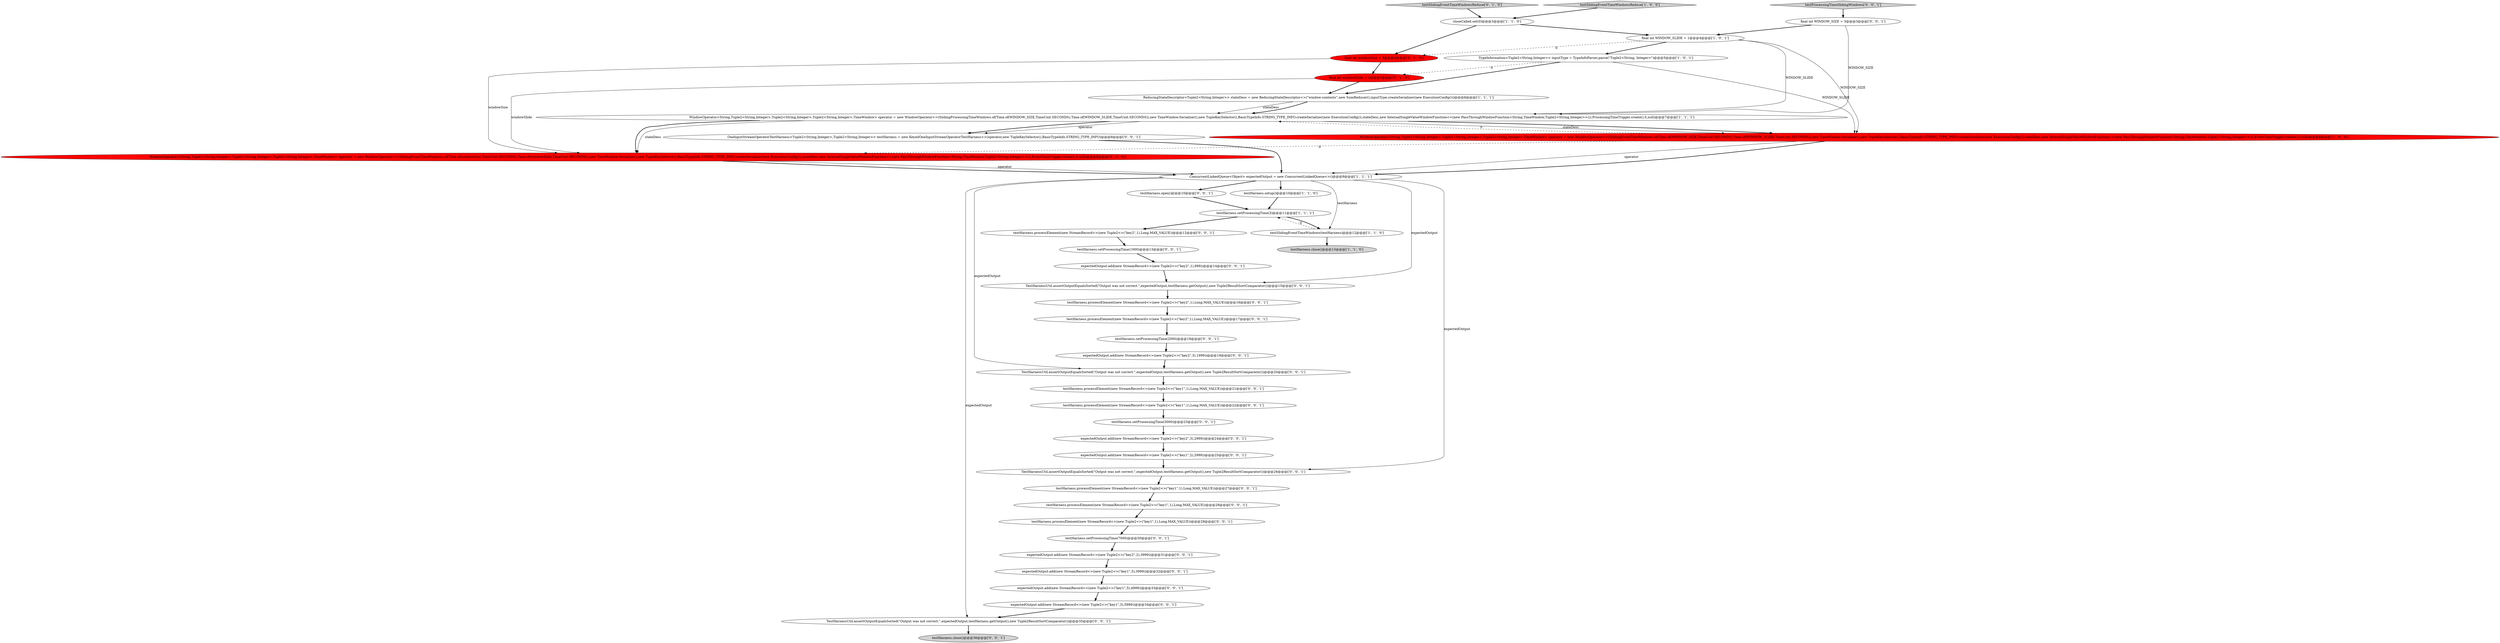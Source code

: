 digraph {
10 [style = filled, label = "TypeInformation<Tuple2<String,Integer>> inputType = TypeInfoParser.parse(\"Tuple2<String, Integer>\")@@@5@@@['1', '0', '1']", fillcolor = white, shape = ellipse image = "AAA0AAABBB1BBB"];
26 [style = filled, label = "expectedOutput.add(new StreamRecord<>(new Tuple2<>(\"key2\",3),2999))@@@24@@@['0', '0', '1']", fillcolor = white, shape = ellipse image = "AAA0AAABBB3BBB"];
11 [style = filled, label = "WindowOperator<String,Tuple2<String,Integer>,Tuple2<String,Integer>,Tuple2<String,Integer>,TimeWindow> operator = new WindowOperator<>(SlidingProcessingTimeWindows.of(Time.of(WINDOW_SIZE,TimeUnit.SECONDS),Time.of(WINDOW_SLIDE,TimeUnit.SECONDS)),new TimeWindow.Serializer(),new TupleKeySelector(),BasicTypeInfo.STRING_TYPE_INFO.createSerializer(new ExecutionConfig()),stateDesc,new InternalSingleValueWindowFunction<>(new PassThroughWindowFunction<String,TimeWindow,Tuple2<String,Integer>>()),ProcessingTimeTrigger.create(),0,null)@@@7@@@['1', '1', '1']", fillcolor = white, shape = ellipse image = "AAA0AAABBB1BBB"];
24 [style = filled, label = "expectedOutput.add(new StreamRecord<>(new Tuple2<>(\"key2\",1),999))@@@14@@@['0', '0', '1']", fillcolor = white, shape = ellipse image = "AAA0AAABBB3BBB"];
27 [style = filled, label = "TestHarnessUtil.assertOutputEqualsSorted(\"Output was not correct.\",expectedOutput,testHarness.getOutput(),new Tuple2ResultSortComparator())@@@26@@@['0', '0', '1']", fillcolor = white, shape = ellipse image = "AAA0AAABBB3BBB"];
43 [style = filled, label = "testHarness.open()@@@10@@@['0', '0', '1']", fillcolor = white, shape = ellipse image = "AAA0AAABBB3BBB"];
44 [style = filled, label = "testHarness.processElement(new StreamRecord<>(new Tuple2<>(\"key1\",1),Long.MAX_VALUE))@@@28@@@['0', '0', '1']", fillcolor = white, shape = ellipse image = "AAA0AAABBB3BBB"];
15 [style = filled, label = "WindowOperator<String,Tuple2<String,Integer>,Tuple2<String,Integer>,Tuple2<String,Integer>,TimeWindow> operator = new WindowOperator<>(SlidingEventTimeWindows.of(Time.of(windowSize,TimeUnit.SECONDS),Time.of(windowSlide,TimeUnit.SECONDS)),new TimeWindow.Serializer(),new TupleKeySelector(),BasicTypeInfo.STRING_TYPE_INFO.createSerializer(new ExecutionConfig()),stateDesc,new InternalSingleValueWindowFunction<>(new PassThroughWindowFunction<String,TimeWindow,Tuple2<String,Integer>>()),EventTimeTrigger.create(),0,null)@@@8@@@['0', '1', '0']", fillcolor = red, shape = ellipse image = "AAA1AAABBB2BBB"];
14 [style = filled, label = "final int windowSlide = 1@@@5@@@['0', '1', '0']", fillcolor = red, shape = ellipse image = "AAA1AAABBB2BBB"];
29 [style = filled, label = "TestHarnessUtil.assertOutputEqualsSorted(\"Output was not correct.\",expectedOutput,testHarness.getOutput(),new Tuple2ResultSortComparator())@@@15@@@['0', '0', '1']", fillcolor = white, shape = ellipse image = "AAA0AAABBB3BBB"];
18 [style = filled, label = "testHarness.processElement(new StreamRecord<>(new Tuple2<>(\"key2\",1),Long.MAX_VALUE))@@@16@@@['0', '0', '1']", fillcolor = white, shape = ellipse image = "AAA0AAABBB3BBB"];
28 [style = filled, label = "testHarness.processElement(new StreamRecord<>(new Tuple2<>(\"key1\",1),Long.MAX_VALUE))@@@27@@@['0', '0', '1']", fillcolor = white, shape = ellipse image = "AAA0AAABBB3BBB"];
30 [style = filled, label = "TestHarnessUtil.assertOutputEqualsSorted(\"Output was not correct.\",expectedOutput,testHarness.getOutput(),new Tuple2ResultSortComparator())@@@20@@@['0', '0', '1']", fillcolor = white, shape = ellipse image = "AAA0AAABBB3BBB"];
2 [style = filled, label = "ReducingStateDescriptor<Tuple2<String,Integer>> stateDesc = new ReducingStateDescriptor<>(\"window-contents\",new SumReducer(),inputType.createSerializer(new ExecutionConfig()))@@@6@@@['1', '1', '1']", fillcolor = white, shape = ellipse image = "AAA0AAABBB1BBB"];
39 [style = filled, label = "TestHarnessUtil.assertOutputEqualsSorted(\"Output was not correct.\",expectedOutput,testHarness.getOutput(),new Tuple2ResultSortComparator())@@@35@@@['0', '0', '1']", fillcolor = white, shape = ellipse image = "AAA0AAABBB3BBB"];
38 [style = filled, label = "testHarness.setProcessingTime(3000)@@@23@@@['0', '0', '1']", fillcolor = white, shape = ellipse image = "AAA0AAABBB3BBB"];
3 [style = filled, label = "WindowOperator<String,Tuple2<String,Integer>,Tuple2<String,Integer>,Tuple2<String,Integer>,TimeWindow> operator = new WindowOperator<>(SlidingEventTimeWindows.of(Time.of(WINDOW_SIZE,TimeUnit.SECONDS),Time.of(WINDOW_SLIDE,TimeUnit.SECONDS)),new TimeWindow.Serializer(),new TupleKeySelector(),BasicTypeInfo.STRING_TYPE_INFO.createSerializer(new ExecutionConfig()),stateDesc,new InternalSingleValueWindowFunction<>(new PassThroughWindowFunction<String,TimeWindow,Tuple2<String,Integer>>()),EventTimeTrigger.create(),0,null)@@@8@@@['1', '0', '0']", fillcolor = red, shape = ellipse image = "AAA1AAABBB1BBB"];
0 [style = filled, label = "testHarness.setup()@@@10@@@['1', '1', '0']", fillcolor = white, shape = ellipse image = "AAA0AAABBB1BBB"];
33 [style = filled, label = "expectedOutput.add(new StreamRecord<>(new Tuple2<>(\"key2\",3),1999))@@@19@@@['0', '0', '1']", fillcolor = white, shape = ellipse image = "AAA0AAABBB3BBB"];
20 [style = filled, label = "testHarness.setProcessingTime(1000)@@@13@@@['0', '0', '1']", fillcolor = white, shape = ellipse image = "AAA0AAABBB3BBB"];
8 [style = filled, label = "testSlidingEventTimeWindowsReduce['1', '0', '0']", fillcolor = lightgray, shape = diamond image = "AAA0AAABBB1BBB"];
1 [style = filled, label = "final int WINDOW_SLIDE = 1@@@4@@@['1', '0', '1']", fillcolor = white, shape = ellipse image = "AAA0AAABBB1BBB"];
17 [style = filled, label = "testProcessingTimeSlidingWindows['0', '0', '1']", fillcolor = lightgray, shape = diamond image = "AAA0AAABBB3BBB"];
32 [style = filled, label = "testHarness.close()@@@36@@@['0', '0', '1']", fillcolor = lightgray, shape = ellipse image = "AAA0AAABBB3BBB"];
41 [style = filled, label = "testHarness.processElement(new StreamRecord<>(new Tuple2<>(\"key1\",1),Long.MAX_VALUE))@@@22@@@['0', '0', '1']", fillcolor = white, shape = ellipse image = "AAA0AAABBB3BBB"];
36 [style = filled, label = "expectedOutput.add(new StreamRecord<>(new Tuple2<>(\"key1\",5),3999))@@@32@@@['0', '0', '1']", fillcolor = white, shape = ellipse image = "AAA0AAABBB3BBB"];
13 [style = filled, label = "testSlidingEventTimeWindowsReduce['0', '1', '0']", fillcolor = lightgray, shape = diamond image = "AAA0AAABBB2BBB"];
4 [style = filled, label = "ConcurrentLinkedQueue<Object> expectedOutput = new ConcurrentLinkedQueue<>()@@@9@@@['1', '1', '1']", fillcolor = white, shape = ellipse image = "AAA0AAABBB1BBB"];
6 [style = filled, label = "closeCalled.set(0)@@@3@@@['1', '1', '0']", fillcolor = white, shape = ellipse image = "AAA0AAABBB1BBB"];
35 [style = filled, label = "expectedOutput.add(new StreamRecord<>(new Tuple2<>(\"key1\",3),5999))@@@34@@@['0', '0', '1']", fillcolor = white, shape = ellipse image = "AAA0AAABBB3BBB"];
42 [style = filled, label = "OneInputStreamOperatorTestHarness<Tuple2<String,Integer>,Tuple2<String,Integer>> testHarness = new KeyedOneInputStreamOperatorTestHarness<>(operator,new TupleKeySelector(),BasicTypeInfo.STRING_TYPE_INFO)@@@8@@@['0', '0', '1']", fillcolor = white, shape = ellipse image = "AAA0AAABBB3BBB"];
5 [style = filled, label = "testSlidingEventTimeWindows(testHarness)@@@12@@@['1', '1', '0']", fillcolor = white, shape = ellipse image = "AAA0AAABBB1BBB"];
12 [style = filled, label = "final int windowSize = 3@@@4@@@['0', '1', '0']", fillcolor = red, shape = ellipse image = "AAA1AAABBB2BBB"];
25 [style = filled, label = "expectedOutput.add(new StreamRecord<>(new Tuple2<>(\"key1\",5),4999))@@@33@@@['0', '0', '1']", fillcolor = white, shape = ellipse image = "AAA0AAABBB3BBB"];
9 [style = filled, label = "testHarness.setProcessingTime(3)@@@11@@@['1', '1', '1']", fillcolor = white, shape = ellipse image = "AAA0AAABBB1BBB"];
19 [style = filled, label = "testHarness.processElement(new StreamRecord<>(new Tuple2<>(\"key2\",1),Long.MAX_VALUE))@@@12@@@['0', '0', '1']", fillcolor = white, shape = ellipse image = "AAA0AAABBB3BBB"];
34 [style = filled, label = "expectedOutput.add(new StreamRecord<>(new Tuple2<>(\"key1\",2),2999))@@@25@@@['0', '0', '1']", fillcolor = white, shape = ellipse image = "AAA0AAABBB3BBB"];
7 [style = filled, label = "testHarness.close()@@@13@@@['1', '1', '0']", fillcolor = lightgray, shape = ellipse image = "AAA0AAABBB1BBB"];
16 [style = filled, label = "testHarness.setProcessingTime(2000)@@@18@@@['0', '0', '1']", fillcolor = white, shape = ellipse image = "AAA0AAABBB3BBB"];
31 [style = filled, label = "testHarness.processElement(new StreamRecord<>(new Tuple2<>(\"key1\",1),Long.MAX_VALUE))@@@29@@@['0', '0', '1']", fillcolor = white, shape = ellipse image = "AAA0AAABBB3BBB"];
22 [style = filled, label = "testHarness.processElement(new StreamRecord<>(new Tuple2<>(\"key1\",1),Long.MAX_VALUE))@@@21@@@['0', '0', '1']", fillcolor = white, shape = ellipse image = "AAA0AAABBB3BBB"];
40 [style = filled, label = "testHarness.setProcessingTime(7000)@@@30@@@['0', '0', '1']", fillcolor = white, shape = ellipse image = "AAA0AAABBB3BBB"];
21 [style = filled, label = "testHarness.processElement(new StreamRecord<>(new Tuple2<>(\"key2\",1),Long.MAX_VALUE))@@@17@@@['0', '0', '1']", fillcolor = white, shape = ellipse image = "AAA0AAABBB3BBB"];
23 [style = filled, label = "final int WINDOW_SIZE = 3@@@3@@@['0', '0', '1']", fillcolor = white, shape = ellipse image = "AAA0AAABBB3BBB"];
37 [style = filled, label = "expectedOutput.add(new StreamRecord<>(new Tuple2<>(\"key2\",2),3999))@@@31@@@['0', '0', '1']", fillcolor = white, shape = ellipse image = "AAA0AAABBB3BBB"];
0->9 [style = bold, label=""];
30->22 [style = bold, label=""];
4->43 [style = bold, label=""];
11->3 [style = solid, label="stateDesc"];
11->15 [style = solid, label="stateDesc"];
4->30 [style = solid, label="expectedOutput"];
37->36 [style = bold, label=""];
14->15 [style = solid, label="windowSlide"];
2->11 [style = solid, label="stateDesc"];
4->29 [style = solid, label="expectedOutput"];
23->11 [style = solid, label="WINDOW_SIZE"];
19->20 [style = bold, label=""];
27->28 [style = bold, label=""];
26->34 [style = bold, label=""];
35->39 [style = bold, label=""];
22->41 [style = bold, label=""];
11->42 [style = solid, label="operator"];
12->15 [style = solid, label="windowSize"];
5->9 [style = dashed, label="0"];
15->4 [style = solid, label="operator"];
8->6 [style = bold, label=""];
3->4 [style = solid, label="operator"];
24->29 [style = bold, label=""];
11->42 [style = bold, label=""];
3->15 [style = dashed, label="0"];
25->35 [style = bold, label=""];
3->4 [style = bold, label=""];
43->9 [style = bold, label=""];
17->23 [style = bold, label=""];
1->3 [style = solid, label="WINDOW_SIZE"];
11->15 [style = bold, label=""];
4->0 [style = bold, label=""];
29->18 [style = bold, label=""];
4->27 [style = solid, label="expectedOutput"];
4->5 [style = solid, label="testHarness"];
42->4 [style = bold, label=""];
6->1 [style = bold, label=""];
1->12 [style = dashed, label="0"];
36->25 [style = bold, label=""];
11->3 [style = bold, label=""];
16->33 [style = bold, label=""];
4->39 [style = solid, label="expectedOutput"];
39->32 [style = bold, label=""];
15->4 [style = bold, label=""];
12->14 [style = bold, label=""];
28->44 [style = bold, label=""];
33->30 [style = bold, label=""];
9->5 [style = bold, label=""];
23->1 [style = bold, label=""];
9->19 [style = bold, label=""];
5->7 [style = bold, label=""];
21->16 [style = bold, label=""];
41->38 [style = bold, label=""];
10->2 [style = bold, label=""];
14->2 [style = bold, label=""];
38->26 [style = bold, label=""];
31->40 [style = bold, label=""];
10->3 [style = solid, label="WINDOW_SLIDE"];
18->21 [style = bold, label=""];
13->6 [style = bold, label=""];
20->24 [style = bold, label=""];
1->10 [style = bold, label=""];
1->11 [style = solid, label="WINDOW_SLIDE"];
2->11 [style = bold, label=""];
44->31 [style = bold, label=""];
10->14 [style = dashed, label="0"];
3->11 [style = dashed, label="0"];
40->37 [style = bold, label=""];
34->27 [style = bold, label=""];
6->12 [style = bold, label=""];
}
